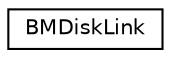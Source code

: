 digraph G
{
  edge [fontname="Helvetica",fontsize="10",labelfontname="Helvetica",labelfontsize="10"];
  node [fontname="Helvetica",fontsize="10",shape=record];
  rankdir=LR;
  Node1 [label="BMDiskLink",height=0.2,width=0.4,color="black", fillcolor="white", style="filled",URL="$d3/d12/structBMDiskLink.html"];
}
